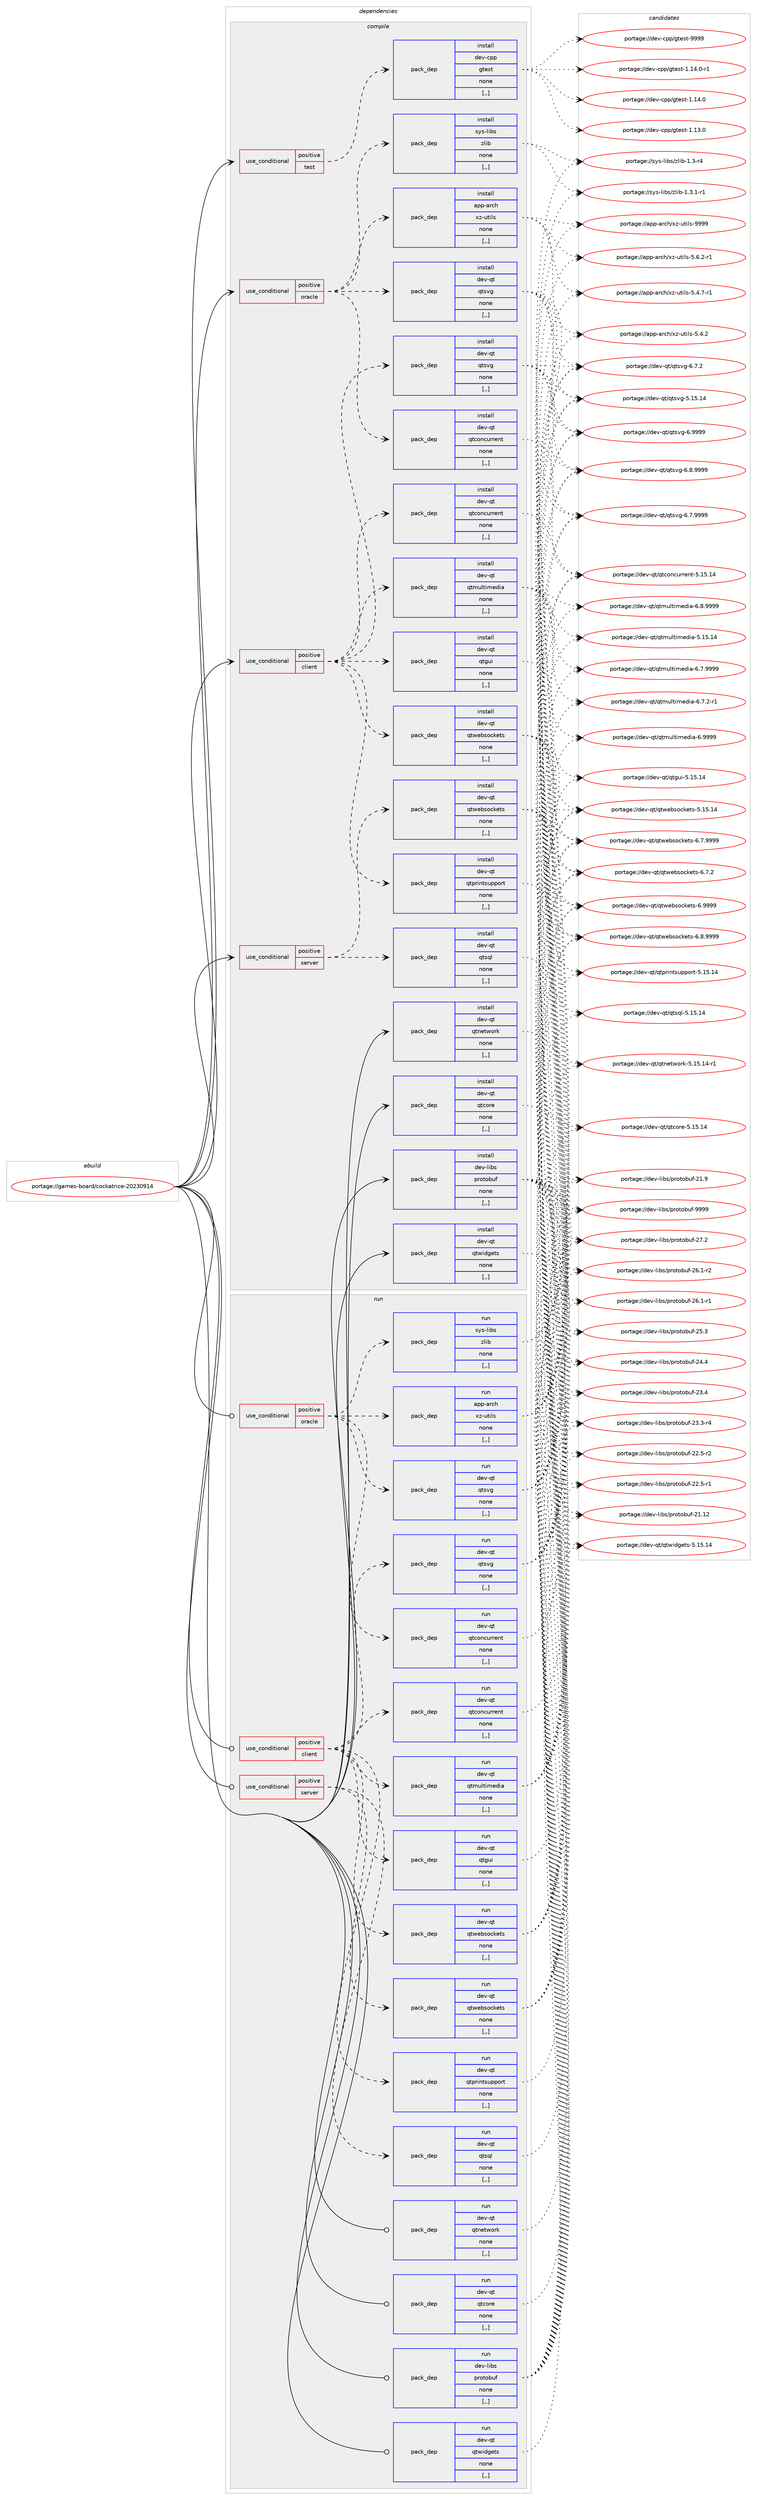 digraph prolog {

# *************
# Graph options
# *************

newrank=true;
concentrate=true;
compound=true;
graph [rankdir=LR,fontname=Helvetica,fontsize=10,ranksep=1.5];#, ranksep=2.5, nodesep=0.2];
edge  [arrowhead=vee];
node  [fontname=Helvetica,fontsize=10];

# **********
# The ebuild
# **********

subgraph cluster_leftcol {
color=gray;
label=<<i>ebuild</i>>;
id [label="portage://games-board/cockatrice-20230914", color=red, width=4, href="../games-board/cockatrice-20230914.svg"];
}

# ****************
# The dependencies
# ****************

subgraph cluster_midcol {
color=gray;
label=<<i>dependencies</i>>;
subgraph cluster_compile {
fillcolor="#eeeeee";
style=filled;
label=<<i>compile</i>>;
subgraph cond62955 {
dependency225497 [label=<<TABLE BORDER="0" CELLBORDER="1" CELLSPACING="0" CELLPADDING="4"><TR><TD ROWSPAN="3" CELLPADDING="10">use_conditional</TD></TR><TR><TD>positive</TD></TR><TR><TD>client</TD></TR></TABLE>>, shape=none, color=red];
subgraph pack161061 {
dependency225498 [label=<<TABLE BORDER="0" CELLBORDER="1" CELLSPACING="0" CELLPADDING="4" WIDTH="220"><TR><TD ROWSPAN="6" CELLPADDING="30">pack_dep</TD></TR><TR><TD WIDTH="110">install</TD></TR><TR><TD>dev-qt</TD></TR><TR><TD>qtconcurrent</TD></TR><TR><TD>none</TD></TR><TR><TD>[,,]</TD></TR></TABLE>>, shape=none, color=blue];
}
dependency225497:e -> dependency225498:w [weight=20,style="dashed",arrowhead="vee"];
subgraph pack161062 {
dependency225499 [label=<<TABLE BORDER="0" CELLBORDER="1" CELLSPACING="0" CELLPADDING="4" WIDTH="220"><TR><TD ROWSPAN="6" CELLPADDING="30">pack_dep</TD></TR><TR><TD WIDTH="110">install</TD></TR><TR><TD>dev-qt</TD></TR><TR><TD>qtgui</TD></TR><TR><TD>none</TD></TR><TR><TD>[,,]</TD></TR></TABLE>>, shape=none, color=blue];
}
dependency225497:e -> dependency225499:w [weight=20,style="dashed",arrowhead="vee"];
subgraph pack161063 {
dependency225500 [label=<<TABLE BORDER="0" CELLBORDER="1" CELLSPACING="0" CELLPADDING="4" WIDTH="220"><TR><TD ROWSPAN="6" CELLPADDING="30">pack_dep</TD></TR><TR><TD WIDTH="110">install</TD></TR><TR><TD>dev-qt</TD></TR><TR><TD>qtmultimedia</TD></TR><TR><TD>none</TD></TR><TR><TD>[,,]</TD></TR></TABLE>>, shape=none, color=blue];
}
dependency225497:e -> dependency225500:w [weight=20,style="dashed",arrowhead="vee"];
subgraph pack161064 {
dependency225501 [label=<<TABLE BORDER="0" CELLBORDER="1" CELLSPACING="0" CELLPADDING="4" WIDTH="220"><TR><TD ROWSPAN="6" CELLPADDING="30">pack_dep</TD></TR><TR><TD WIDTH="110">install</TD></TR><TR><TD>dev-qt</TD></TR><TR><TD>qtprintsupport</TD></TR><TR><TD>none</TD></TR><TR><TD>[,,]</TD></TR></TABLE>>, shape=none, color=blue];
}
dependency225497:e -> dependency225501:w [weight=20,style="dashed",arrowhead="vee"];
subgraph pack161065 {
dependency225502 [label=<<TABLE BORDER="0" CELLBORDER="1" CELLSPACING="0" CELLPADDING="4" WIDTH="220"><TR><TD ROWSPAN="6" CELLPADDING="30">pack_dep</TD></TR><TR><TD WIDTH="110">install</TD></TR><TR><TD>dev-qt</TD></TR><TR><TD>qtsvg</TD></TR><TR><TD>none</TD></TR><TR><TD>[,,]</TD></TR></TABLE>>, shape=none, color=blue];
}
dependency225497:e -> dependency225502:w [weight=20,style="dashed",arrowhead="vee"];
subgraph pack161066 {
dependency225503 [label=<<TABLE BORDER="0" CELLBORDER="1" CELLSPACING="0" CELLPADDING="4" WIDTH="220"><TR><TD ROWSPAN="6" CELLPADDING="30">pack_dep</TD></TR><TR><TD WIDTH="110">install</TD></TR><TR><TD>dev-qt</TD></TR><TR><TD>qtwebsockets</TD></TR><TR><TD>none</TD></TR><TR><TD>[,,]</TD></TR></TABLE>>, shape=none, color=blue];
}
dependency225497:e -> dependency225503:w [weight=20,style="dashed",arrowhead="vee"];
}
id:e -> dependency225497:w [weight=20,style="solid",arrowhead="vee"];
subgraph cond62956 {
dependency225504 [label=<<TABLE BORDER="0" CELLBORDER="1" CELLSPACING="0" CELLPADDING="4"><TR><TD ROWSPAN="3" CELLPADDING="10">use_conditional</TD></TR><TR><TD>positive</TD></TR><TR><TD>oracle</TD></TR></TABLE>>, shape=none, color=red];
subgraph pack161067 {
dependency225505 [label=<<TABLE BORDER="0" CELLBORDER="1" CELLSPACING="0" CELLPADDING="4" WIDTH="220"><TR><TD ROWSPAN="6" CELLPADDING="30">pack_dep</TD></TR><TR><TD WIDTH="110">install</TD></TR><TR><TD>dev-qt</TD></TR><TR><TD>qtconcurrent</TD></TR><TR><TD>none</TD></TR><TR><TD>[,,]</TD></TR></TABLE>>, shape=none, color=blue];
}
dependency225504:e -> dependency225505:w [weight=20,style="dashed",arrowhead="vee"];
subgraph pack161068 {
dependency225506 [label=<<TABLE BORDER="0" CELLBORDER="1" CELLSPACING="0" CELLPADDING="4" WIDTH="220"><TR><TD ROWSPAN="6" CELLPADDING="30">pack_dep</TD></TR><TR><TD WIDTH="110">install</TD></TR><TR><TD>dev-qt</TD></TR><TR><TD>qtsvg</TD></TR><TR><TD>none</TD></TR><TR><TD>[,,]</TD></TR></TABLE>>, shape=none, color=blue];
}
dependency225504:e -> dependency225506:w [weight=20,style="dashed",arrowhead="vee"];
subgraph pack161069 {
dependency225507 [label=<<TABLE BORDER="0" CELLBORDER="1" CELLSPACING="0" CELLPADDING="4" WIDTH="220"><TR><TD ROWSPAN="6" CELLPADDING="30">pack_dep</TD></TR><TR><TD WIDTH="110">install</TD></TR><TR><TD>sys-libs</TD></TR><TR><TD>zlib</TD></TR><TR><TD>none</TD></TR><TR><TD>[,,]</TD></TR></TABLE>>, shape=none, color=blue];
}
dependency225504:e -> dependency225507:w [weight=20,style="dashed",arrowhead="vee"];
subgraph pack161070 {
dependency225508 [label=<<TABLE BORDER="0" CELLBORDER="1" CELLSPACING="0" CELLPADDING="4" WIDTH="220"><TR><TD ROWSPAN="6" CELLPADDING="30">pack_dep</TD></TR><TR><TD WIDTH="110">install</TD></TR><TR><TD>app-arch</TD></TR><TR><TD>xz-utils</TD></TR><TR><TD>none</TD></TR><TR><TD>[,,]</TD></TR></TABLE>>, shape=none, color=blue];
}
dependency225504:e -> dependency225508:w [weight=20,style="dashed",arrowhead="vee"];
}
id:e -> dependency225504:w [weight=20,style="solid",arrowhead="vee"];
subgraph cond62957 {
dependency225509 [label=<<TABLE BORDER="0" CELLBORDER="1" CELLSPACING="0" CELLPADDING="4"><TR><TD ROWSPAN="3" CELLPADDING="10">use_conditional</TD></TR><TR><TD>positive</TD></TR><TR><TD>server</TD></TR></TABLE>>, shape=none, color=red];
subgraph pack161071 {
dependency225510 [label=<<TABLE BORDER="0" CELLBORDER="1" CELLSPACING="0" CELLPADDING="4" WIDTH="220"><TR><TD ROWSPAN="6" CELLPADDING="30">pack_dep</TD></TR><TR><TD WIDTH="110">install</TD></TR><TR><TD>dev-qt</TD></TR><TR><TD>qtsql</TD></TR><TR><TD>none</TD></TR><TR><TD>[,,]</TD></TR></TABLE>>, shape=none, color=blue];
}
dependency225509:e -> dependency225510:w [weight=20,style="dashed",arrowhead="vee"];
subgraph pack161072 {
dependency225511 [label=<<TABLE BORDER="0" CELLBORDER="1" CELLSPACING="0" CELLPADDING="4" WIDTH="220"><TR><TD ROWSPAN="6" CELLPADDING="30">pack_dep</TD></TR><TR><TD WIDTH="110">install</TD></TR><TR><TD>dev-qt</TD></TR><TR><TD>qtwebsockets</TD></TR><TR><TD>none</TD></TR><TR><TD>[,,]</TD></TR></TABLE>>, shape=none, color=blue];
}
dependency225509:e -> dependency225511:w [weight=20,style="dashed",arrowhead="vee"];
}
id:e -> dependency225509:w [weight=20,style="solid",arrowhead="vee"];
subgraph cond62958 {
dependency225512 [label=<<TABLE BORDER="0" CELLBORDER="1" CELLSPACING="0" CELLPADDING="4"><TR><TD ROWSPAN="3" CELLPADDING="10">use_conditional</TD></TR><TR><TD>positive</TD></TR><TR><TD>test</TD></TR></TABLE>>, shape=none, color=red];
subgraph pack161073 {
dependency225513 [label=<<TABLE BORDER="0" CELLBORDER="1" CELLSPACING="0" CELLPADDING="4" WIDTH="220"><TR><TD ROWSPAN="6" CELLPADDING="30">pack_dep</TD></TR><TR><TD WIDTH="110">install</TD></TR><TR><TD>dev-cpp</TD></TR><TR><TD>gtest</TD></TR><TR><TD>none</TD></TR><TR><TD>[,,]</TD></TR></TABLE>>, shape=none, color=blue];
}
dependency225512:e -> dependency225513:w [weight=20,style="dashed",arrowhead="vee"];
}
id:e -> dependency225512:w [weight=20,style="solid",arrowhead="vee"];
subgraph pack161074 {
dependency225514 [label=<<TABLE BORDER="0" CELLBORDER="1" CELLSPACING="0" CELLPADDING="4" WIDTH="220"><TR><TD ROWSPAN="6" CELLPADDING="30">pack_dep</TD></TR><TR><TD WIDTH="110">install</TD></TR><TR><TD>dev-libs</TD></TR><TR><TD>protobuf</TD></TR><TR><TD>none</TD></TR><TR><TD>[,,]</TD></TR></TABLE>>, shape=none, color=blue];
}
id:e -> dependency225514:w [weight=20,style="solid",arrowhead="vee"];
subgraph pack161075 {
dependency225515 [label=<<TABLE BORDER="0" CELLBORDER="1" CELLSPACING="0" CELLPADDING="4" WIDTH="220"><TR><TD ROWSPAN="6" CELLPADDING="30">pack_dep</TD></TR><TR><TD WIDTH="110">install</TD></TR><TR><TD>dev-qt</TD></TR><TR><TD>qtcore</TD></TR><TR><TD>none</TD></TR><TR><TD>[,,]</TD></TR></TABLE>>, shape=none, color=blue];
}
id:e -> dependency225515:w [weight=20,style="solid",arrowhead="vee"];
subgraph pack161076 {
dependency225516 [label=<<TABLE BORDER="0" CELLBORDER="1" CELLSPACING="0" CELLPADDING="4" WIDTH="220"><TR><TD ROWSPAN="6" CELLPADDING="30">pack_dep</TD></TR><TR><TD WIDTH="110">install</TD></TR><TR><TD>dev-qt</TD></TR><TR><TD>qtnetwork</TD></TR><TR><TD>none</TD></TR><TR><TD>[,,]</TD></TR></TABLE>>, shape=none, color=blue];
}
id:e -> dependency225516:w [weight=20,style="solid",arrowhead="vee"];
subgraph pack161077 {
dependency225517 [label=<<TABLE BORDER="0" CELLBORDER="1" CELLSPACING="0" CELLPADDING="4" WIDTH="220"><TR><TD ROWSPAN="6" CELLPADDING="30">pack_dep</TD></TR><TR><TD WIDTH="110">install</TD></TR><TR><TD>dev-qt</TD></TR><TR><TD>qtwidgets</TD></TR><TR><TD>none</TD></TR><TR><TD>[,,]</TD></TR></TABLE>>, shape=none, color=blue];
}
id:e -> dependency225517:w [weight=20,style="solid",arrowhead="vee"];
}
subgraph cluster_compileandrun {
fillcolor="#eeeeee";
style=filled;
label=<<i>compile and run</i>>;
}
subgraph cluster_run {
fillcolor="#eeeeee";
style=filled;
label=<<i>run</i>>;
subgraph cond62959 {
dependency225518 [label=<<TABLE BORDER="0" CELLBORDER="1" CELLSPACING="0" CELLPADDING="4"><TR><TD ROWSPAN="3" CELLPADDING="10">use_conditional</TD></TR><TR><TD>positive</TD></TR><TR><TD>client</TD></TR></TABLE>>, shape=none, color=red];
subgraph pack161078 {
dependency225519 [label=<<TABLE BORDER="0" CELLBORDER="1" CELLSPACING="0" CELLPADDING="4" WIDTH="220"><TR><TD ROWSPAN="6" CELLPADDING="30">pack_dep</TD></TR><TR><TD WIDTH="110">run</TD></TR><TR><TD>dev-qt</TD></TR><TR><TD>qtconcurrent</TD></TR><TR><TD>none</TD></TR><TR><TD>[,,]</TD></TR></TABLE>>, shape=none, color=blue];
}
dependency225518:e -> dependency225519:w [weight=20,style="dashed",arrowhead="vee"];
subgraph pack161079 {
dependency225520 [label=<<TABLE BORDER="0" CELLBORDER="1" CELLSPACING="0" CELLPADDING="4" WIDTH="220"><TR><TD ROWSPAN="6" CELLPADDING="30">pack_dep</TD></TR><TR><TD WIDTH="110">run</TD></TR><TR><TD>dev-qt</TD></TR><TR><TD>qtgui</TD></TR><TR><TD>none</TD></TR><TR><TD>[,,]</TD></TR></TABLE>>, shape=none, color=blue];
}
dependency225518:e -> dependency225520:w [weight=20,style="dashed",arrowhead="vee"];
subgraph pack161080 {
dependency225521 [label=<<TABLE BORDER="0" CELLBORDER="1" CELLSPACING="0" CELLPADDING="4" WIDTH="220"><TR><TD ROWSPAN="6" CELLPADDING="30">pack_dep</TD></TR><TR><TD WIDTH="110">run</TD></TR><TR><TD>dev-qt</TD></TR><TR><TD>qtmultimedia</TD></TR><TR><TD>none</TD></TR><TR><TD>[,,]</TD></TR></TABLE>>, shape=none, color=blue];
}
dependency225518:e -> dependency225521:w [weight=20,style="dashed",arrowhead="vee"];
subgraph pack161081 {
dependency225522 [label=<<TABLE BORDER="0" CELLBORDER="1" CELLSPACING="0" CELLPADDING="4" WIDTH="220"><TR><TD ROWSPAN="6" CELLPADDING="30">pack_dep</TD></TR><TR><TD WIDTH="110">run</TD></TR><TR><TD>dev-qt</TD></TR><TR><TD>qtprintsupport</TD></TR><TR><TD>none</TD></TR><TR><TD>[,,]</TD></TR></TABLE>>, shape=none, color=blue];
}
dependency225518:e -> dependency225522:w [weight=20,style="dashed",arrowhead="vee"];
subgraph pack161082 {
dependency225523 [label=<<TABLE BORDER="0" CELLBORDER="1" CELLSPACING="0" CELLPADDING="4" WIDTH="220"><TR><TD ROWSPAN="6" CELLPADDING="30">pack_dep</TD></TR><TR><TD WIDTH="110">run</TD></TR><TR><TD>dev-qt</TD></TR><TR><TD>qtsvg</TD></TR><TR><TD>none</TD></TR><TR><TD>[,,]</TD></TR></TABLE>>, shape=none, color=blue];
}
dependency225518:e -> dependency225523:w [weight=20,style="dashed",arrowhead="vee"];
subgraph pack161083 {
dependency225524 [label=<<TABLE BORDER="0" CELLBORDER="1" CELLSPACING="0" CELLPADDING="4" WIDTH="220"><TR><TD ROWSPAN="6" CELLPADDING="30">pack_dep</TD></TR><TR><TD WIDTH="110">run</TD></TR><TR><TD>dev-qt</TD></TR><TR><TD>qtwebsockets</TD></TR><TR><TD>none</TD></TR><TR><TD>[,,]</TD></TR></TABLE>>, shape=none, color=blue];
}
dependency225518:e -> dependency225524:w [weight=20,style="dashed",arrowhead="vee"];
}
id:e -> dependency225518:w [weight=20,style="solid",arrowhead="odot"];
subgraph cond62960 {
dependency225525 [label=<<TABLE BORDER="0" CELLBORDER="1" CELLSPACING="0" CELLPADDING="4"><TR><TD ROWSPAN="3" CELLPADDING="10">use_conditional</TD></TR><TR><TD>positive</TD></TR><TR><TD>oracle</TD></TR></TABLE>>, shape=none, color=red];
subgraph pack161084 {
dependency225526 [label=<<TABLE BORDER="0" CELLBORDER="1" CELLSPACING="0" CELLPADDING="4" WIDTH="220"><TR><TD ROWSPAN="6" CELLPADDING="30">pack_dep</TD></TR><TR><TD WIDTH="110">run</TD></TR><TR><TD>dev-qt</TD></TR><TR><TD>qtconcurrent</TD></TR><TR><TD>none</TD></TR><TR><TD>[,,]</TD></TR></TABLE>>, shape=none, color=blue];
}
dependency225525:e -> dependency225526:w [weight=20,style="dashed",arrowhead="vee"];
subgraph pack161085 {
dependency225527 [label=<<TABLE BORDER="0" CELLBORDER="1" CELLSPACING="0" CELLPADDING="4" WIDTH="220"><TR><TD ROWSPAN="6" CELLPADDING="30">pack_dep</TD></TR><TR><TD WIDTH="110">run</TD></TR><TR><TD>dev-qt</TD></TR><TR><TD>qtsvg</TD></TR><TR><TD>none</TD></TR><TR><TD>[,,]</TD></TR></TABLE>>, shape=none, color=blue];
}
dependency225525:e -> dependency225527:w [weight=20,style="dashed",arrowhead="vee"];
subgraph pack161086 {
dependency225528 [label=<<TABLE BORDER="0" CELLBORDER="1" CELLSPACING="0" CELLPADDING="4" WIDTH="220"><TR><TD ROWSPAN="6" CELLPADDING="30">pack_dep</TD></TR><TR><TD WIDTH="110">run</TD></TR><TR><TD>sys-libs</TD></TR><TR><TD>zlib</TD></TR><TR><TD>none</TD></TR><TR><TD>[,,]</TD></TR></TABLE>>, shape=none, color=blue];
}
dependency225525:e -> dependency225528:w [weight=20,style="dashed",arrowhead="vee"];
subgraph pack161087 {
dependency225529 [label=<<TABLE BORDER="0" CELLBORDER="1" CELLSPACING="0" CELLPADDING="4" WIDTH="220"><TR><TD ROWSPAN="6" CELLPADDING="30">pack_dep</TD></TR><TR><TD WIDTH="110">run</TD></TR><TR><TD>app-arch</TD></TR><TR><TD>xz-utils</TD></TR><TR><TD>none</TD></TR><TR><TD>[,,]</TD></TR></TABLE>>, shape=none, color=blue];
}
dependency225525:e -> dependency225529:w [weight=20,style="dashed",arrowhead="vee"];
}
id:e -> dependency225525:w [weight=20,style="solid",arrowhead="odot"];
subgraph cond62961 {
dependency225530 [label=<<TABLE BORDER="0" CELLBORDER="1" CELLSPACING="0" CELLPADDING="4"><TR><TD ROWSPAN="3" CELLPADDING="10">use_conditional</TD></TR><TR><TD>positive</TD></TR><TR><TD>server</TD></TR></TABLE>>, shape=none, color=red];
subgraph pack161088 {
dependency225531 [label=<<TABLE BORDER="0" CELLBORDER="1" CELLSPACING="0" CELLPADDING="4" WIDTH="220"><TR><TD ROWSPAN="6" CELLPADDING="30">pack_dep</TD></TR><TR><TD WIDTH="110">run</TD></TR><TR><TD>dev-qt</TD></TR><TR><TD>qtsql</TD></TR><TR><TD>none</TD></TR><TR><TD>[,,]</TD></TR></TABLE>>, shape=none, color=blue];
}
dependency225530:e -> dependency225531:w [weight=20,style="dashed",arrowhead="vee"];
subgraph pack161089 {
dependency225532 [label=<<TABLE BORDER="0" CELLBORDER="1" CELLSPACING="0" CELLPADDING="4" WIDTH="220"><TR><TD ROWSPAN="6" CELLPADDING="30">pack_dep</TD></TR><TR><TD WIDTH="110">run</TD></TR><TR><TD>dev-qt</TD></TR><TR><TD>qtwebsockets</TD></TR><TR><TD>none</TD></TR><TR><TD>[,,]</TD></TR></TABLE>>, shape=none, color=blue];
}
dependency225530:e -> dependency225532:w [weight=20,style="dashed",arrowhead="vee"];
}
id:e -> dependency225530:w [weight=20,style="solid",arrowhead="odot"];
subgraph pack161090 {
dependency225533 [label=<<TABLE BORDER="0" CELLBORDER="1" CELLSPACING="0" CELLPADDING="4" WIDTH="220"><TR><TD ROWSPAN="6" CELLPADDING="30">pack_dep</TD></TR><TR><TD WIDTH="110">run</TD></TR><TR><TD>dev-libs</TD></TR><TR><TD>protobuf</TD></TR><TR><TD>none</TD></TR><TR><TD>[,,]</TD></TR></TABLE>>, shape=none, color=blue];
}
id:e -> dependency225533:w [weight=20,style="solid",arrowhead="odot"];
subgraph pack161091 {
dependency225534 [label=<<TABLE BORDER="0" CELLBORDER="1" CELLSPACING="0" CELLPADDING="4" WIDTH="220"><TR><TD ROWSPAN="6" CELLPADDING="30">pack_dep</TD></TR><TR><TD WIDTH="110">run</TD></TR><TR><TD>dev-qt</TD></TR><TR><TD>qtcore</TD></TR><TR><TD>none</TD></TR><TR><TD>[,,]</TD></TR></TABLE>>, shape=none, color=blue];
}
id:e -> dependency225534:w [weight=20,style="solid",arrowhead="odot"];
subgraph pack161092 {
dependency225535 [label=<<TABLE BORDER="0" CELLBORDER="1" CELLSPACING="0" CELLPADDING="4" WIDTH="220"><TR><TD ROWSPAN="6" CELLPADDING="30">pack_dep</TD></TR><TR><TD WIDTH="110">run</TD></TR><TR><TD>dev-qt</TD></TR><TR><TD>qtnetwork</TD></TR><TR><TD>none</TD></TR><TR><TD>[,,]</TD></TR></TABLE>>, shape=none, color=blue];
}
id:e -> dependency225535:w [weight=20,style="solid",arrowhead="odot"];
subgraph pack161093 {
dependency225536 [label=<<TABLE BORDER="0" CELLBORDER="1" CELLSPACING="0" CELLPADDING="4" WIDTH="220"><TR><TD ROWSPAN="6" CELLPADDING="30">pack_dep</TD></TR><TR><TD WIDTH="110">run</TD></TR><TR><TD>dev-qt</TD></TR><TR><TD>qtwidgets</TD></TR><TR><TD>none</TD></TR><TR><TD>[,,]</TD></TR></TABLE>>, shape=none, color=blue];
}
id:e -> dependency225536:w [weight=20,style="solid",arrowhead="odot"];
}
}

# **************
# The candidates
# **************

subgraph cluster_choices {
rank=same;
color=gray;
label=<<i>candidates</i>>;

subgraph choice161061 {
color=black;
nodesep=1;
choice100101118451131164711311699111110991171141141011101164553464953464952 [label="portage://dev-qt/qtconcurrent-5.15.14", color=red, width=4,href="../dev-qt/qtconcurrent-5.15.14.svg"];
dependency225498:e -> choice100101118451131164711311699111110991171141141011101164553464953464952:w [style=dotted,weight="100"];
}
subgraph choice161062 {
color=black;
nodesep=1;
choice10010111845113116471131161031171054553464953464952 [label="portage://dev-qt/qtgui-5.15.14", color=red, width=4,href="../dev-qt/qtgui-5.15.14.svg"];
dependency225499:e -> choice10010111845113116471131161031171054553464953464952:w [style=dotted,weight="100"];
}
subgraph choice161063 {
color=black;
nodesep=1;
choice10010111845113116471131161091171081161051091011001059745544657575757 [label="portage://dev-qt/qtmultimedia-6.9999", color=red, width=4,href="../dev-qt/qtmultimedia-6.9999.svg"];
choice100101118451131164711311610911710811610510910110010597455446564657575757 [label="portage://dev-qt/qtmultimedia-6.8.9999", color=red, width=4,href="../dev-qt/qtmultimedia-6.8.9999.svg"];
choice100101118451131164711311610911710811610510910110010597455446554657575757 [label="portage://dev-qt/qtmultimedia-6.7.9999", color=red, width=4,href="../dev-qt/qtmultimedia-6.7.9999.svg"];
choice1001011184511311647113116109117108116105109101100105974554465546504511449 [label="portage://dev-qt/qtmultimedia-6.7.2-r1", color=red, width=4,href="../dev-qt/qtmultimedia-6.7.2-r1.svg"];
choice1001011184511311647113116109117108116105109101100105974553464953464952 [label="portage://dev-qt/qtmultimedia-5.15.14", color=red, width=4,href="../dev-qt/qtmultimedia-5.15.14.svg"];
dependency225500:e -> choice10010111845113116471131161091171081161051091011001059745544657575757:w [style=dotted,weight="100"];
dependency225500:e -> choice100101118451131164711311610911710811610510910110010597455446564657575757:w [style=dotted,weight="100"];
dependency225500:e -> choice100101118451131164711311610911710811610510910110010597455446554657575757:w [style=dotted,weight="100"];
dependency225500:e -> choice1001011184511311647113116109117108116105109101100105974554465546504511449:w [style=dotted,weight="100"];
dependency225500:e -> choice1001011184511311647113116109117108116105109101100105974553464953464952:w [style=dotted,weight="100"];
}
subgraph choice161064 {
color=black;
nodesep=1;
choice10010111845113116471131161121141051101161151171121121111141164553464953464952 [label="portage://dev-qt/qtprintsupport-5.15.14", color=red, width=4,href="../dev-qt/qtprintsupport-5.15.14.svg"];
dependency225501:e -> choice10010111845113116471131161121141051101161151171121121111141164553464953464952:w [style=dotted,weight="100"];
}
subgraph choice161065 {
color=black;
nodesep=1;
choice100101118451131164711311611511810345544657575757 [label="portage://dev-qt/qtsvg-6.9999", color=red, width=4,href="../dev-qt/qtsvg-6.9999.svg"];
choice1001011184511311647113116115118103455446564657575757 [label="portage://dev-qt/qtsvg-6.8.9999", color=red, width=4,href="../dev-qt/qtsvg-6.8.9999.svg"];
choice1001011184511311647113116115118103455446554657575757 [label="portage://dev-qt/qtsvg-6.7.9999", color=red, width=4,href="../dev-qt/qtsvg-6.7.9999.svg"];
choice1001011184511311647113116115118103455446554650 [label="portage://dev-qt/qtsvg-6.7.2", color=red, width=4,href="../dev-qt/qtsvg-6.7.2.svg"];
choice10010111845113116471131161151181034553464953464952 [label="portage://dev-qt/qtsvg-5.15.14", color=red, width=4,href="../dev-qt/qtsvg-5.15.14.svg"];
dependency225502:e -> choice100101118451131164711311611511810345544657575757:w [style=dotted,weight="100"];
dependency225502:e -> choice1001011184511311647113116115118103455446564657575757:w [style=dotted,weight="100"];
dependency225502:e -> choice1001011184511311647113116115118103455446554657575757:w [style=dotted,weight="100"];
dependency225502:e -> choice1001011184511311647113116115118103455446554650:w [style=dotted,weight="100"];
dependency225502:e -> choice10010111845113116471131161151181034553464953464952:w [style=dotted,weight="100"];
}
subgraph choice161066 {
color=black;
nodesep=1;
choice1001011184511311647113116119101981151119910710111611545544657575757 [label="portage://dev-qt/qtwebsockets-6.9999", color=red, width=4,href="../dev-qt/qtwebsockets-6.9999.svg"];
choice10010111845113116471131161191019811511199107101116115455446564657575757 [label="portage://dev-qt/qtwebsockets-6.8.9999", color=red, width=4,href="../dev-qt/qtwebsockets-6.8.9999.svg"];
choice10010111845113116471131161191019811511199107101116115455446554657575757 [label="portage://dev-qt/qtwebsockets-6.7.9999", color=red, width=4,href="../dev-qt/qtwebsockets-6.7.9999.svg"];
choice10010111845113116471131161191019811511199107101116115455446554650 [label="portage://dev-qt/qtwebsockets-6.7.2", color=red, width=4,href="../dev-qt/qtwebsockets-6.7.2.svg"];
choice100101118451131164711311611910198115111991071011161154553464953464952 [label="portage://dev-qt/qtwebsockets-5.15.14", color=red, width=4,href="../dev-qt/qtwebsockets-5.15.14.svg"];
dependency225503:e -> choice1001011184511311647113116119101981151119910710111611545544657575757:w [style=dotted,weight="100"];
dependency225503:e -> choice10010111845113116471131161191019811511199107101116115455446564657575757:w [style=dotted,weight="100"];
dependency225503:e -> choice10010111845113116471131161191019811511199107101116115455446554657575757:w [style=dotted,weight="100"];
dependency225503:e -> choice10010111845113116471131161191019811511199107101116115455446554650:w [style=dotted,weight="100"];
dependency225503:e -> choice100101118451131164711311611910198115111991071011161154553464953464952:w [style=dotted,weight="100"];
}
subgraph choice161067 {
color=black;
nodesep=1;
choice100101118451131164711311699111110991171141141011101164553464953464952 [label="portage://dev-qt/qtconcurrent-5.15.14", color=red, width=4,href="../dev-qt/qtconcurrent-5.15.14.svg"];
dependency225505:e -> choice100101118451131164711311699111110991171141141011101164553464953464952:w [style=dotted,weight="100"];
}
subgraph choice161068 {
color=black;
nodesep=1;
choice100101118451131164711311611511810345544657575757 [label="portage://dev-qt/qtsvg-6.9999", color=red, width=4,href="../dev-qt/qtsvg-6.9999.svg"];
choice1001011184511311647113116115118103455446564657575757 [label="portage://dev-qt/qtsvg-6.8.9999", color=red, width=4,href="../dev-qt/qtsvg-6.8.9999.svg"];
choice1001011184511311647113116115118103455446554657575757 [label="portage://dev-qt/qtsvg-6.7.9999", color=red, width=4,href="../dev-qt/qtsvg-6.7.9999.svg"];
choice1001011184511311647113116115118103455446554650 [label="portage://dev-qt/qtsvg-6.7.2", color=red, width=4,href="../dev-qt/qtsvg-6.7.2.svg"];
choice10010111845113116471131161151181034553464953464952 [label="portage://dev-qt/qtsvg-5.15.14", color=red, width=4,href="../dev-qt/qtsvg-5.15.14.svg"];
dependency225506:e -> choice100101118451131164711311611511810345544657575757:w [style=dotted,weight="100"];
dependency225506:e -> choice1001011184511311647113116115118103455446564657575757:w [style=dotted,weight="100"];
dependency225506:e -> choice1001011184511311647113116115118103455446554657575757:w [style=dotted,weight="100"];
dependency225506:e -> choice1001011184511311647113116115118103455446554650:w [style=dotted,weight="100"];
dependency225506:e -> choice10010111845113116471131161151181034553464953464952:w [style=dotted,weight="100"];
}
subgraph choice161069 {
color=black;
nodesep=1;
choice115121115451081059811547122108105984549465146494511449 [label="portage://sys-libs/zlib-1.3.1-r1", color=red, width=4,href="../sys-libs/zlib-1.3.1-r1.svg"];
choice11512111545108105981154712210810598454946514511452 [label="portage://sys-libs/zlib-1.3-r4", color=red, width=4,href="../sys-libs/zlib-1.3-r4.svg"];
dependency225507:e -> choice115121115451081059811547122108105984549465146494511449:w [style=dotted,weight="100"];
dependency225507:e -> choice11512111545108105981154712210810598454946514511452:w [style=dotted,weight="100"];
}
subgraph choice161070 {
color=black;
nodesep=1;
choice9711211245971149910447120122451171161051081154557575757 [label="portage://app-arch/xz-utils-9999", color=red, width=4,href="../app-arch/xz-utils-9999.svg"];
choice9711211245971149910447120122451171161051081154553465446504511449 [label="portage://app-arch/xz-utils-5.6.2-r1", color=red, width=4,href="../app-arch/xz-utils-5.6.2-r1.svg"];
choice9711211245971149910447120122451171161051081154553465246554511449 [label="portage://app-arch/xz-utils-5.4.7-r1", color=red, width=4,href="../app-arch/xz-utils-5.4.7-r1.svg"];
choice971121124597114991044712012245117116105108115455346524650 [label="portage://app-arch/xz-utils-5.4.2", color=red, width=4,href="../app-arch/xz-utils-5.4.2.svg"];
dependency225508:e -> choice9711211245971149910447120122451171161051081154557575757:w [style=dotted,weight="100"];
dependency225508:e -> choice9711211245971149910447120122451171161051081154553465446504511449:w [style=dotted,weight="100"];
dependency225508:e -> choice9711211245971149910447120122451171161051081154553465246554511449:w [style=dotted,weight="100"];
dependency225508:e -> choice971121124597114991044712012245117116105108115455346524650:w [style=dotted,weight="100"];
}
subgraph choice161071 {
color=black;
nodesep=1;
choice10010111845113116471131161151131084553464953464952 [label="portage://dev-qt/qtsql-5.15.14", color=red, width=4,href="../dev-qt/qtsql-5.15.14.svg"];
dependency225510:e -> choice10010111845113116471131161151131084553464953464952:w [style=dotted,weight="100"];
}
subgraph choice161072 {
color=black;
nodesep=1;
choice1001011184511311647113116119101981151119910710111611545544657575757 [label="portage://dev-qt/qtwebsockets-6.9999", color=red, width=4,href="../dev-qt/qtwebsockets-6.9999.svg"];
choice10010111845113116471131161191019811511199107101116115455446564657575757 [label="portage://dev-qt/qtwebsockets-6.8.9999", color=red, width=4,href="../dev-qt/qtwebsockets-6.8.9999.svg"];
choice10010111845113116471131161191019811511199107101116115455446554657575757 [label="portage://dev-qt/qtwebsockets-6.7.9999", color=red, width=4,href="../dev-qt/qtwebsockets-6.7.9999.svg"];
choice10010111845113116471131161191019811511199107101116115455446554650 [label="portage://dev-qt/qtwebsockets-6.7.2", color=red, width=4,href="../dev-qt/qtwebsockets-6.7.2.svg"];
choice100101118451131164711311611910198115111991071011161154553464953464952 [label="portage://dev-qt/qtwebsockets-5.15.14", color=red, width=4,href="../dev-qt/qtwebsockets-5.15.14.svg"];
dependency225511:e -> choice1001011184511311647113116119101981151119910710111611545544657575757:w [style=dotted,weight="100"];
dependency225511:e -> choice10010111845113116471131161191019811511199107101116115455446564657575757:w [style=dotted,weight="100"];
dependency225511:e -> choice10010111845113116471131161191019811511199107101116115455446554657575757:w [style=dotted,weight="100"];
dependency225511:e -> choice10010111845113116471131161191019811511199107101116115455446554650:w [style=dotted,weight="100"];
dependency225511:e -> choice100101118451131164711311611910198115111991071011161154553464953464952:w [style=dotted,weight="100"];
}
subgraph choice161073 {
color=black;
nodesep=1;
choice1001011184599112112471031161011151164557575757 [label="portage://dev-cpp/gtest-9999", color=red, width=4,href="../dev-cpp/gtest-9999.svg"];
choice100101118459911211247103116101115116454946495246484511449 [label="portage://dev-cpp/gtest-1.14.0-r1", color=red, width=4,href="../dev-cpp/gtest-1.14.0-r1.svg"];
choice10010111845991121124710311610111511645494649524648 [label="portage://dev-cpp/gtest-1.14.0", color=red, width=4,href="../dev-cpp/gtest-1.14.0.svg"];
choice10010111845991121124710311610111511645494649514648 [label="portage://dev-cpp/gtest-1.13.0", color=red, width=4,href="../dev-cpp/gtest-1.13.0.svg"];
dependency225513:e -> choice1001011184599112112471031161011151164557575757:w [style=dotted,weight="100"];
dependency225513:e -> choice100101118459911211247103116101115116454946495246484511449:w [style=dotted,weight="100"];
dependency225513:e -> choice10010111845991121124710311610111511645494649524648:w [style=dotted,weight="100"];
dependency225513:e -> choice10010111845991121124710311610111511645494649514648:w [style=dotted,weight="100"];
}
subgraph choice161074 {
color=black;
nodesep=1;
choice100101118451081059811547112114111116111981171024557575757 [label="portage://dev-libs/protobuf-9999", color=red, width=4,href="../dev-libs/protobuf-9999.svg"];
choice100101118451081059811547112114111116111981171024550554650 [label="portage://dev-libs/protobuf-27.2", color=red, width=4,href="../dev-libs/protobuf-27.2.svg"];
choice1001011184510810598115471121141111161119811710245505446494511450 [label="portage://dev-libs/protobuf-26.1-r2", color=red, width=4,href="../dev-libs/protobuf-26.1-r2.svg"];
choice1001011184510810598115471121141111161119811710245505446494511449 [label="portage://dev-libs/protobuf-26.1-r1", color=red, width=4,href="../dev-libs/protobuf-26.1-r1.svg"];
choice100101118451081059811547112114111116111981171024550534651 [label="portage://dev-libs/protobuf-25.3", color=red, width=4,href="../dev-libs/protobuf-25.3.svg"];
choice100101118451081059811547112114111116111981171024550524652 [label="portage://dev-libs/protobuf-24.4", color=red, width=4,href="../dev-libs/protobuf-24.4.svg"];
choice100101118451081059811547112114111116111981171024550514652 [label="portage://dev-libs/protobuf-23.4", color=red, width=4,href="../dev-libs/protobuf-23.4.svg"];
choice1001011184510810598115471121141111161119811710245505146514511452 [label="portage://dev-libs/protobuf-23.3-r4", color=red, width=4,href="../dev-libs/protobuf-23.3-r4.svg"];
choice1001011184510810598115471121141111161119811710245505046534511450 [label="portage://dev-libs/protobuf-22.5-r2", color=red, width=4,href="../dev-libs/protobuf-22.5-r2.svg"];
choice1001011184510810598115471121141111161119811710245505046534511449 [label="portage://dev-libs/protobuf-22.5-r1", color=red, width=4,href="../dev-libs/protobuf-22.5-r1.svg"];
choice10010111845108105981154711211411111611198117102455049464950 [label="portage://dev-libs/protobuf-21.12", color=red, width=4,href="../dev-libs/protobuf-21.12.svg"];
choice100101118451081059811547112114111116111981171024550494657 [label="portage://dev-libs/protobuf-21.9", color=red, width=4,href="../dev-libs/protobuf-21.9.svg"];
dependency225514:e -> choice100101118451081059811547112114111116111981171024557575757:w [style=dotted,weight="100"];
dependency225514:e -> choice100101118451081059811547112114111116111981171024550554650:w [style=dotted,weight="100"];
dependency225514:e -> choice1001011184510810598115471121141111161119811710245505446494511450:w [style=dotted,weight="100"];
dependency225514:e -> choice1001011184510810598115471121141111161119811710245505446494511449:w [style=dotted,weight="100"];
dependency225514:e -> choice100101118451081059811547112114111116111981171024550534651:w [style=dotted,weight="100"];
dependency225514:e -> choice100101118451081059811547112114111116111981171024550524652:w [style=dotted,weight="100"];
dependency225514:e -> choice100101118451081059811547112114111116111981171024550514652:w [style=dotted,weight="100"];
dependency225514:e -> choice1001011184510810598115471121141111161119811710245505146514511452:w [style=dotted,weight="100"];
dependency225514:e -> choice1001011184510810598115471121141111161119811710245505046534511450:w [style=dotted,weight="100"];
dependency225514:e -> choice1001011184510810598115471121141111161119811710245505046534511449:w [style=dotted,weight="100"];
dependency225514:e -> choice10010111845108105981154711211411111611198117102455049464950:w [style=dotted,weight="100"];
dependency225514:e -> choice100101118451081059811547112114111116111981171024550494657:w [style=dotted,weight="100"];
}
subgraph choice161075 {
color=black;
nodesep=1;
choice1001011184511311647113116991111141014553464953464952 [label="portage://dev-qt/qtcore-5.15.14", color=red, width=4,href="../dev-qt/qtcore-5.15.14.svg"];
dependency225515:e -> choice1001011184511311647113116991111141014553464953464952:w [style=dotted,weight="100"];
}
subgraph choice161076 {
color=black;
nodesep=1;
choice100101118451131164711311611010111611911111410745534649534649524511449 [label="portage://dev-qt/qtnetwork-5.15.14-r1", color=red, width=4,href="../dev-qt/qtnetwork-5.15.14-r1.svg"];
dependency225516:e -> choice100101118451131164711311611010111611911111410745534649534649524511449:w [style=dotted,weight="100"];
}
subgraph choice161077 {
color=black;
nodesep=1;
choice10010111845113116471131161191051001031011161154553464953464952 [label="portage://dev-qt/qtwidgets-5.15.14", color=red, width=4,href="../dev-qt/qtwidgets-5.15.14.svg"];
dependency225517:e -> choice10010111845113116471131161191051001031011161154553464953464952:w [style=dotted,weight="100"];
}
subgraph choice161078 {
color=black;
nodesep=1;
choice100101118451131164711311699111110991171141141011101164553464953464952 [label="portage://dev-qt/qtconcurrent-5.15.14", color=red, width=4,href="../dev-qt/qtconcurrent-5.15.14.svg"];
dependency225519:e -> choice100101118451131164711311699111110991171141141011101164553464953464952:w [style=dotted,weight="100"];
}
subgraph choice161079 {
color=black;
nodesep=1;
choice10010111845113116471131161031171054553464953464952 [label="portage://dev-qt/qtgui-5.15.14", color=red, width=4,href="../dev-qt/qtgui-5.15.14.svg"];
dependency225520:e -> choice10010111845113116471131161031171054553464953464952:w [style=dotted,weight="100"];
}
subgraph choice161080 {
color=black;
nodesep=1;
choice10010111845113116471131161091171081161051091011001059745544657575757 [label="portage://dev-qt/qtmultimedia-6.9999", color=red, width=4,href="../dev-qt/qtmultimedia-6.9999.svg"];
choice100101118451131164711311610911710811610510910110010597455446564657575757 [label="portage://dev-qt/qtmultimedia-6.8.9999", color=red, width=4,href="../dev-qt/qtmultimedia-6.8.9999.svg"];
choice100101118451131164711311610911710811610510910110010597455446554657575757 [label="portage://dev-qt/qtmultimedia-6.7.9999", color=red, width=4,href="../dev-qt/qtmultimedia-6.7.9999.svg"];
choice1001011184511311647113116109117108116105109101100105974554465546504511449 [label="portage://dev-qt/qtmultimedia-6.7.2-r1", color=red, width=4,href="../dev-qt/qtmultimedia-6.7.2-r1.svg"];
choice1001011184511311647113116109117108116105109101100105974553464953464952 [label="portage://dev-qt/qtmultimedia-5.15.14", color=red, width=4,href="../dev-qt/qtmultimedia-5.15.14.svg"];
dependency225521:e -> choice10010111845113116471131161091171081161051091011001059745544657575757:w [style=dotted,weight="100"];
dependency225521:e -> choice100101118451131164711311610911710811610510910110010597455446564657575757:w [style=dotted,weight="100"];
dependency225521:e -> choice100101118451131164711311610911710811610510910110010597455446554657575757:w [style=dotted,weight="100"];
dependency225521:e -> choice1001011184511311647113116109117108116105109101100105974554465546504511449:w [style=dotted,weight="100"];
dependency225521:e -> choice1001011184511311647113116109117108116105109101100105974553464953464952:w [style=dotted,weight="100"];
}
subgraph choice161081 {
color=black;
nodesep=1;
choice10010111845113116471131161121141051101161151171121121111141164553464953464952 [label="portage://dev-qt/qtprintsupport-5.15.14", color=red, width=4,href="../dev-qt/qtprintsupport-5.15.14.svg"];
dependency225522:e -> choice10010111845113116471131161121141051101161151171121121111141164553464953464952:w [style=dotted,weight="100"];
}
subgraph choice161082 {
color=black;
nodesep=1;
choice100101118451131164711311611511810345544657575757 [label="portage://dev-qt/qtsvg-6.9999", color=red, width=4,href="../dev-qt/qtsvg-6.9999.svg"];
choice1001011184511311647113116115118103455446564657575757 [label="portage://dev-qt/qtsvg-6.8.9999", color=red, width=4,href="../dev-qt/qtsvg-6.8.9999.svg"];
choice1001011184511311647113116115118103455446554657575757 [label="portage://dev-qt/qtsvg-6.7.9999", color=red, width=4,href="../dev-qt/qtsvg-6.7.9999.svg"];
choice1001011184511311647113116115118103455446554650 [label="portage://dev-qt/qtsvg-6.7.2", color=red, width=4,href="../dev-qt/qtsvg-6.7.2.svg"];
choice10010111845113116471131161151181034553464953464952 [label="portage://dev-qt/qtsvg-5.15.14", color=red, width=4,href="../dev-qt/qtsvg-5.15.14.svg"];
dependency225523:e -> choice100101118451131164711311611511810345544657575757:w [style=dotted,weight="100"];
dependency225523:e -> choice1001011184511311647113116115118103455446564657575757:w [style=dotted,weight="100"];
dependency225523:e -> choice1001011184511311647113116115118103455446554657575757:w [style=dotted,weight="100"];
dependency225523:e -> choice1001011184511311647113116115118103455446554650:w [style=dotted,weight="100"];
dependency225523:e -> choice10010111845113116471131161151181034553464953464952:w [style=dotted,weight="100"];
}
subgraph choice161083 {
color=black;
nodesep=1;
choice1001011184511311647113116119101981151119910710111611545544657575757 [label="portage://dev-qt/qtwebsockets-6.9999", color=red, width=4,href="../dev-qt/qtwebsockets-6.9999.svg"];
choice10010111845113116471131161191019811511199107101116115455446564657575757 [label="portage://dev-qt/qtwebsockets-6.8.9999", color=red, width=4,href="../dev-qt/qtwebsockets-6.8.9999.svg"];
choice10010111845113116471131161191019811511199107101116115455446554657575757 [label="portage://dev-qt/qtwebsockets-6.7.9999", color=red, width=4,href="../dev-qt/qtwebsockets-6.7.9999.svg"];
choice10010111845113116471131161191019811511199107101116115455446554650 [label="portage://dev-qt/qtwebsockets-6.7.2", color=red, width=4,href="../dev-qt/qtwebsockets-6.7.2.svg"];
choice100101118451131164711311611910198115111991071011161154553464953464952 [label="portage://dev-qt/qtwebsockets-5.15.14", color=red, width=4,href="../dev-qt/qtwebsockets-5.15.14.svg"];
dependency225524:e -> choice1001011184511311647113116119101981151119910710111611545544657575757:w [style=dotted,weight="100"];
dependency225524:e -> choice10010111845113116471131161191019811511199107101116115455446564657575757:w [style=dotted,weight="100"];
dependency225524:e -> choice10010111845113116471131161191019811511199107101116115455446554657575757:w [style=dotted,weight="100"];
dependency225524:e -> choice10010111845113116471131161191019811511199107101116115455446554650:w [style=dotted,weight="100"];
dependency225524:e -> choice100101118451131164711311611910198115111991071011161154553464953464952:w [style=dotted,weight="100"];
}
subgraph choice161084 {
color=black;
nodesep=1;
choice100101118451131164711311699111110991171141141011101164553464953464952 [label="portage://dev-qt/qtconcurrent-5.15.14", color=red, width=4,href="../dev-qt/qtconcurrent-5.15.14.svg"];
dependency225526:e -> choice100101118451131164711311699111110991171141141011101164553464953464952:w [style=dotted,weight="100"];
}
subgraph choice161085 {
color=black;
nodesep=1;
choice100101118451131164711311611511810345544657575757 [label="portage://dev-qt/qtsvg-6.9999", color=red, width=4,href="../dev-qt/qtsvg-6.9999.svg"];
choice1001011184511311647113116115118103455446564657575757 [label="portage://dev-qt/qtsvg-6.8.9999", color=red, width=4,href="../dev-qt/qtsvg-6.8.9999.svg"];
choice1001011184511311647113116115118103455446554657575757 [label="portage://dev-qt/qtsvg-6.7.9999", color=red, width=4,href="../dev-qt/qtsvg-6.7.9999.svg"];
choice1001011184511311647113116115118103455446554650 [label="portage://dev-qt/qtsvg-6.7.2", color=red, width=4,href="../dev-qt/qtsvg-6.7.2.svg"];
choice10010111845113116471131161151181034553464953464952 [label="portage://dev-qt/qtsvg-5.15.14", color=red, width=4,href="../dev-qt/qtsvg-5.15.14.svg"];
dependency225527:e -> choice100101118451131164711311611511810345544657575757:w [style=dotted,weight="100"];
dependency225527:e -> choice1001011184511311647113116115118103455446564657575757:w [style=dotted,weight="100"];
dependency225527:e -> choice1001011184511311647113116115118103455446554657575757:w [style=dotted,weight="100"];
dependency225527:e -> choice1001011184511311647113116115118103455446554650:w [style=dotted,weight="100"];
dependency225527:e -> choice10010111845113116471131161151181034553464953464952:w [style=dotted,weight="100"];
}
subgraph choice161086 {
color=black;
nodesep=1;
choice115121115451081059811547122108105984549465146494511449 [label="portage://sys-libs/zlib-1.3.1-r1", color=red, width=4,href="../sys-libs/zlib-1.3.1-r1.svg"];
choice11512111545108105981154712210810598454946514511452 [label="portage://sys-libs/zlib-1.3-r4", color=red, width=4,href="../sys-libs/zlib-1.3-r4.svg"];
dependency225528:e -> choice115121115451081059811547122108105984549465146494511449:w [style=dotted,weight="100"];
dependency225528:e -> choice11512111545108105981154712210810598454946514511452:w [style=dotted,weight="100"];
}
subgraph choice161087 {
color=black;
nodesep=1;
choice9711211245971149910447120122451171161051081154557575757 [label="portage://app-arch/xz-utils-9999", color=red, width=4,href="../app-arch/xz-utils-9999.svg"];
choice9711211245971149910447120122451171161051081154553465446504511449 [label="portage://app-arch/xz-utils-5.6.2-r1", color=red, width=4,href="../app-arch/xz-utils-5.6.2-r1.svg"];
choice9711211245971149910447120122451171161051081154553465246554511449 [label="portage://app-arch/xz-utils-5.4.7-r1", color=red, width=4,href="../app-arch/xz-utils-5.4.7-r1.svg"];
choice971121124597114991044712012245117116105108115455346524650 [label="portage://app-arch/xz-utils-5.4.2", color=red, width=4,href="../app-arch/xz-utils-5.4.2.svg"];
dependency225529:e -> choice9711211245971149910447120122451171161051081154557575757:w [style=dotted,weight="100"];
dependency225529:e -> choice9711211245971149910447120122451171161051081154553465446504511449:w [style=dotted,weight="100"];
dependency225529:e -> choice9711211245971149910447120122451171161051081154553465246554511449:w [style=dotted,weight="100"];
dependency225529:e -> choice971121124597114991044712012245117116105108115455346524650:w [style=dotted,weight="100"];
}
subgraph choice161088 {
color=black;
nodesep=1;
choice10010111845113116471131161151131084553464953464952 [label="portage://dev-qt/qtsql-5.15.14", color=red, width=4,href="../dev-qt/qtsql-5.15.14.svg"];
dependency225531:e -> choice10010111845113116471131161151131084553464953464952:w [style=dotted,weight="100"];
}
subgraph choice161089 {
color=black;
nodesep=1;
choice1001011184511311647113116119101981151119910710111611545544657575757 [label="portage://dev-qt/qtwebsockets-6.9999", color=red, width=4,href="../dev-qt/qtwebsockets-6.9999.svg"];
choice10010111845113116471131161191019811511199107101116115455446564657575757 [label="portage://dev-qt/qtwebsockets-6.8.9999", color=red, width=4,href="../dev-qt/qtwebsockets-6.8.9999.svg"];
choice10010111845113116471131161191019811511199107101116115455446554657575757 [label="portage://dev-qt/qtwebsockets-6.7.9999", color=red, width=4,href="../dev-qt/qtwebsockets-6.7.9999.svg"];
choice10010111845113116471131161191019811511199107101116115455446554650 [label="portage://dev-qt/qtwebsockets-6.7.2", color=red, width=4,href="../dev-qt/qtwebsockets-6.7.2.svg"];
choice100101118451131164711311611910198115111991071011161154553464953464952 [label="portage://dev-qt/qtwebsockets-5.15.14", color=red, width=4,href="../dev-qt/qtwebsockets-5.15.14.svg"];
dependency225532:e -> choice1001011184511311647113116119101981151119910710111611545544657575757:w [style=dotted,weight="100"];
dependency225532:e -> choice10010111845113116471131161191019811511199107101116115455446564657575757:w [style=dotted,weight="100"];
dependency225532:e -> choice10010111845113116471131161191019811511199107101116115455446554657575757:w [style=dotted,weight="100"];
dependency225532:e -> choice10010111845113116471131161191019811511199107101116115455446554650:w [style=dotted,weight="100"];
dependency225532:e -> choice100101118451131164711311611910198115111991071011161154553464953464952:w [style=dotted,weight="100"];
}
subgraph choice161090 {
color=black;
nodesep=1;
choice100101118451081059811547112114111116111981171024557575757 [label="portage://dev-libs/protobuf-9999", color=red, width=4,href="../dev-libs/protobuf-9999.svg"];
choice100101118451081059811547112114111116111981171024550554650 [label="portage://dev-libs/protobuf-27.2", color=red, width=4,href="../dev-libs/protobuf-27.2.svg"];
choice1001011184510810598115471121141111161119811710245505446494511450 [label="portage://dev-libs/protobuf-26.1-r2", color=red, width=4,href="../dev-libs/protobuf-26.1-r2.svg"];
choice1001011184510810598115471121141111161119811710245505446494511449 [label="portage://dev-libs/protobuf-26.1-r1", color=red, width=4,href="../dev-libs/protobuf-26.1-r1.svg"];
choice100101118451081059811547112114111116111981171024550534651 [label="portage://dev-libs/protobuf-25.3", color=red, width=4,href="../dev-libs/protobuf-25.3.svg"];
choice100101118451081059811547112114111116111981171024550524652 [label="portage://dev-libs/protobuf-24.4", color=red, width=4,href="../dev-libs/protobuf-24.4.svg"];
choice100101118451081059811547112114111116111981171024550514652 [label="portage://dev-libs/protobuf-23.4", color=red, width=4,href="../dev-libs/protobuf-23.4.svg"];
choice1001011184510810598115471121141111161119811710245505146514511452 [label="portage://dev-libs/protobuf-23.3-r4", color=red, width=4,href="../dev-libs/protobuf-23.3-r4.svg"];
choice1001011184510810598115471121141111161119811710245505046534511450 [label="portage://dev-libs/protobuf-22.5-r2", color=red, width=4,href="../dev-libs/protobuf-22.5-r2.svg"];
choice1001011184510810598115471121141111161119811710245505046534511449 [label="portage://dev-libs/protobuf-22.5-r1", color=red, width=4,href="../dev-libs/protobuf-22.5-r1.svg"];
choice10010111845108105981154711211411111611198117102455049464950 [label="portage://dev-libs/protobuf-21.12", color=red, width=4,href="../dev-libs/protobuf-21.12.svg"];
choice100101118451081059811547112114111116111981171024550494657 [label="portage://dev-libs/protobuf-21.9", color=red, width=4,href="../dev-libs/protobuf-21.9.svg"];
dependency225533:e -> choice100101118451081059811547112114111116111981171024557575757:w [style=dotted,weight="100"];
dependency225533:e -> choice100101118451081059811547112114111116111981171024550554650:w [style=dotted,weight="100"];
dependency225533:e -> choice1001011184510810598115471121141111161119811710245505446494511450:w [style=dotted,weight="100"];
dependency225533:e -> choice1001011184510810598115471121141111161119811710245505446494511449:w [style=dotted,weight="100"];
dependency225533:e -> choice100101118451081059811547112114111116111981171024550534651:w [style=dotted,weight="100"];
dependency225533:e -> choice100101118451081059811547112114111116111981171024550524652:w [style=dotted,weight="100"];
dependency225533:e -> choice100101118451081059811547112114111116111981171024550514652:w [style=dotted,weight="100"];
dependency225533:e -> choice1001011184510810598115471121141111161119811710245505146514511452:w [style=dotted,weight="100"];
dependency225533:e -> choice1001011184510810598115471121141111161119811710245505046534511450:w [style=dotted,weight="100"];
dependency225533:e -> choice1001011184510810598115471121141111161119811710245505046534511449:w [style=dotted,weight="100"];
dependency225533:e -> choice10010111845108105981154711211411111611198117102455049464950:w [style=dotted,weight="100"];
dependency225533:e -> choice100101118451081059811547112114111116111981171024550494657:w [style=dotted,weight="100"];
}
subgraph choice161091 {
color=black;
nodesep=1;
choice1001011184511311647113116991111141014553464953464952 [label="portage://dev-qt/qtcore-5.15.14", color=red, width=4,href="../dev-qt/qtcore-5.15.14.svg"];
dependency225534:e -> choice1001011184511311647113116991111141014553464953464952:w [style=dotted,weight="100"];
}
subgraph choice161092 {
color=black;
nodesep=1;
choice100101118451131164711311611010111611911111410745534649534649524511449 [label="portage://dev-qt/qtnetwork-5.15.14-r1", color=red, width=4,href="../dev-qt/qtnetwork-5.15.14-r1.svg"];
dependency225535:e -> choice100101118451131164711311611010111611911111410745534649534649524511449:w [style=dotted,weight="100"];
}
subgraph choice161093 {
color=black;
nodesep=1;
choice10010111845113116471131161191051001031011161154553464953464952 [label="portage://dev-qt/qtwidgets-5.15.14", color=red, width=4,href="../dev-qt/qtwidgets-5.15.14.svg"];
dependency225536:e -> choice10010111845113116471131161191051001031011161154553464953464952:w [style=dotted,weight="100"];
}
}

}
